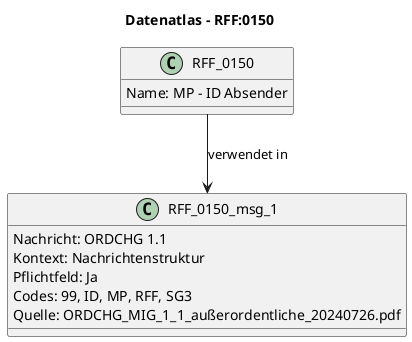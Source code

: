 @startuml
title Datenatlas – RFF:0150
class RFF_0150 {
  Name: MP - ID Absender
}
class RFF_0150_msg_1 {
  Nachricht: ORDCHG 1.1
  Kontext: Nachrichtenstruktur
  Pflichtfeld: Ja
  Codes: 99, ID, MP, RFF, SG3
  Quelle: ORDCHG_MIG_1_1_außerordentliche_20240726.pdf
}
RFF_0150 --> RFF_0150_msg_1 : verwendet in
@enduml